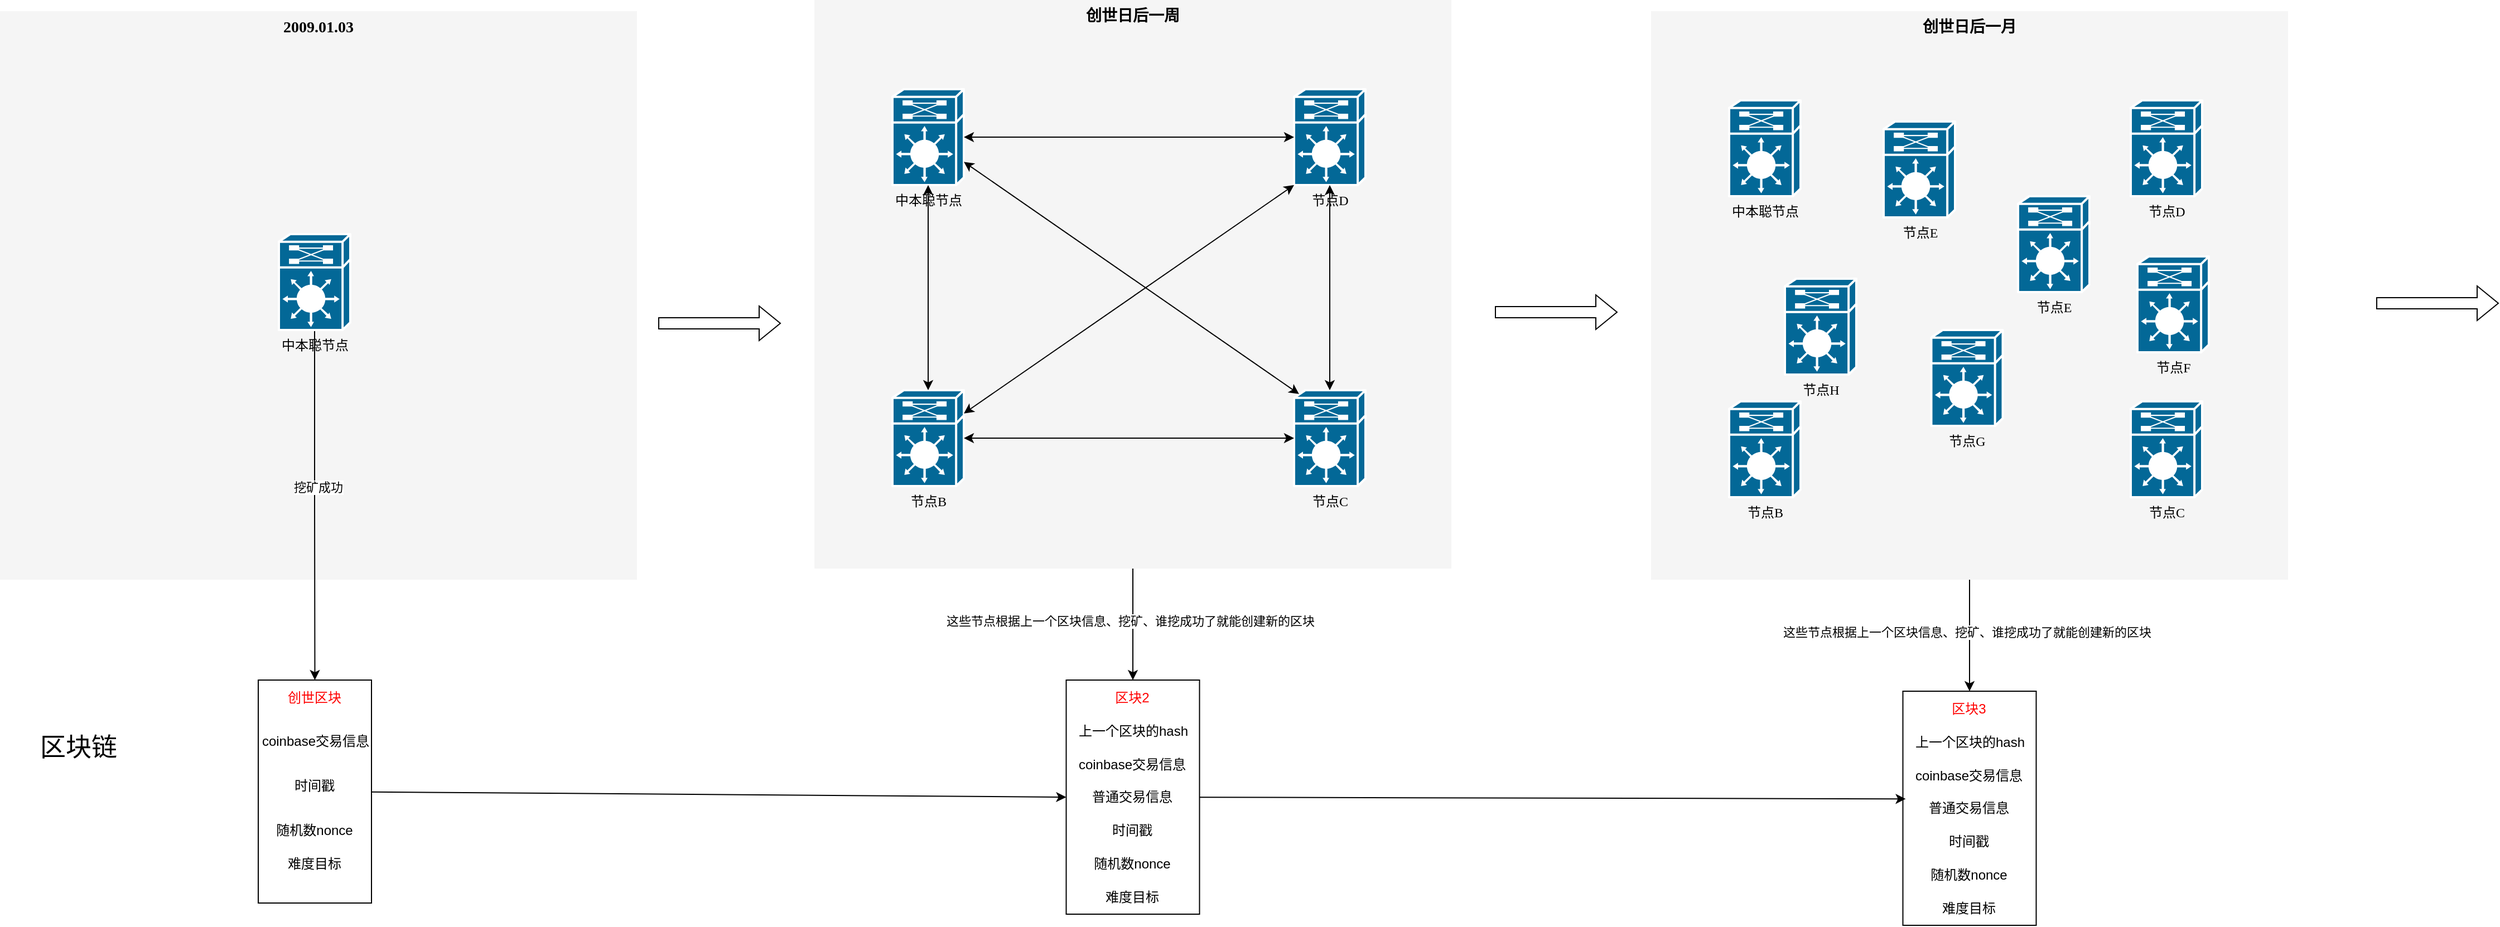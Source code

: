 <mxfile version="24.8.4">
  <diagram name="Page-1" id="c37626ed-c26b-45fb-9056-f9ebc6bb27b6">
    <mxGraphModel dx="2868" dy="1570" grid="1" gridSize="10" guides="1" tooltips="1" connect="1" arrows="1" fold="1" page="1" pageScale="1" pageWidth="1100" pageHeight="850" background="none" math="0" shadow="0">
      <root>
        <mxCell id="0" />
        <mxCell id="1" parent="0" />
        <mxCell id="1c7a67bf8fd3230f-83" value="2009.01.03" style="whiteSpace=wrap;html=1;rounded=0;shadow=0;comic=0;strokeWidth=1;fontFamily=Verdana;fontSize=14;fillColor=#f5f5f5;strokeColor=none;verticalAlign=top;fontStyle=1" parent="1" vertex="1">
          <mxGeometry x="220" y="240" width="571" height="510" as="geometry" />
        </mxCell>
        <mxCell id="4yXEthaCVY4qFXwyMhSS-3" style="edgeStyle=orthogonalEdgeStyle;rounded=0;orthogonalLoop=1;jettySize=auto;html=1;entryX=0.5;entryY=0;entryDx=0;entryDy=0;" edge="1" parent="1" source="1c7a67bf8fd3230f-5" target="4yXEthaCVY4qFXwyMhSS-1">
          <mxGeometry relative="1" as="geometry" />
        </mxCell>
        <mxCell id="4yXEthaCVY4qFXwyMhSS-4" value="挖矿成功" style="edgeLabel;html=1;align=center;verticalAlign=middle;resizable=0;points=[];" vertex="1" connectable="0" parent="4yXEthaCVY4qFXwyMhSS-3">
          <mxGeometry x="-0.1" y="3" relative="1" as="geometry">
            <mxPoint y="-1" as="offset" />
          </mxGeometry>
        </mxCell>
        <mxCell id="1c7a67bf8fd3230f-5" value="中本聪节点" style="shape=mxgraph.cisco.misc.route_switch_processor;html=1;dashed=0;fillColor=#036897;strokeColor=#ffffff;strokeWidth=2;verticalLabelPosition=bottom;verticalAlign=top;rounded=0;shadow=0;comic=0;fontFamily=Verdana;fontSize=12;" parent="1" vertex="1">
          <mxGeometry x="470" y="440" width="64" height="86" as="geometry" />
        </mxCell>
        <mxCell id="4yXEthaCVY4qFXwyMhSS-39" style="edgeStyle=none;rounded=0;orthogonalLoop=1;jettySize=auto;html=1;entryX=0;entryY=0.5;entryDx=0;entryDy=0;" edge="1" parent="1" source="4yXEthaCVY4qFXwyMhSS-1" target="4yXEthaCVY4qFXwyMhSS-31">
          <mxGeometry relative="1" as="geometry" />
        </mxCell>
        <mxCell id="4yXEthaCVY4qFXwyMhSS-1" value="&lt;br&gt;&lt;div&gt;&lt;br&gt;&lt;/div&gt;&lt;div&gt;&lt;br&gt;&lt;/div&gt;&lt;div&gt;&lt;br&gt;&lt;/div&gt;&lt;div&gt;&lt;br&gt;&lt;/div&gt;&lt;div&gt;&lt;br&gt;&lt;/div&gt;&lt;div&gt;&lt;br&gt;&lt;/div&gt;&lt;div&gt;&lt;br&gt;&lt;/div&gt;&lt;div&gt;&lt;br&gt;&lt;/div&gt;" style="rounded=0;whiteSpace=wrap;html=1;" vertex="1" parent="1">
          <mxGeometry x="451.5" y="840" width="101.5" height="200" as="geometry" />
        </mxCell>
        <mxCell id="4yXEthaCVY4qFXwyMhSS-2" value="区块链" style="text;html=1;align=center;verticalAlign=middle;resizable=0;points=[];autosize=1;strokeColor=none;fillColor=none;fontSize=23;" vertex="1" parent="1">
          <mxGeometry x="245" y="880" width="90" height="40" as="geometry" />
        </mxCell>
        <mxCell id="4yXEthaCVY4qFXwyMhSS-23" style="edgeStyle=none;rounded=0;orthogonalLoop=1;jettySize=auto;html=1;" edge="1" parent="1" source="4yXEthaCVY4qFXwyMhSS-5">
          <mxGeometry relative="1" as="geometry">
            <mxPoint x="1235.5" y="840.0" as="targetPoint" />
          </mxGeometry>
        </mxCell>
        <mxCell id="4yXEthaCVY4qFXwyMhSS-24" value="这些节点根据上一个区块信息、挖矿、谁挖成功了就能创建新的区块" style="edgeLabel;html=1;align=center;verticalAlign=middle;resizable=0;points=[];" vertex="1" connectable="0" parent="4yXEthaCVY4qFXwyMhSS-23">
          <mxGeometry x="-0.068" y="-2" relative="1" as="geometry">
            <mxPoint x="-1" as="offset" />
          </mxGeometry>
        </mxCell>
        <mxCell id="4yXEthaCVY4qFXwyMhSS-5" value="创世日后一周" style="whiteSpace=wrap;html=1;rounded=0;shadow=0;comic=0;strokeWidth=1;fontFamily=Verdana;fontSize=14;fillColor=#f5f5f5;strokeColor=none;verticalAlign=top;fontStyle=1" vertex="1" parent="1">
          <mxGeometry x="950" y="230" width="571" height="510" as="geometry" />
        </mxCell>
        <mxCell id="4yXEthaCVY4qFXwyMhSS-8" value="节点D" style="shape=mxgraph.cisco.misc.route_switch_processor;html=1;dashed=0;fillColor=#036897;strokeColor=#ffffff;strokeWidth=2;verticalLabelPosition=bottom;verticalAlign=top;rounded=0;shadow=0;comic=0;fontFamily=Verdana;fontSize=12;" vertex="1" parent="1">
          <mxGeometry x="1380" y="310" width="64" height="86" as="geometry" />
        </mxCell>
        <mxCell id="4yXEthaCVY4qFXwyMhSS-9" value="节点C" style="shape=mxgraph.cisco.misc.route_switch_processor;html=1;dashed=0;fillColor=#036897;strokeColor=#ffffff;strokeWidth=2;verticalLabelPosition=bottom;verticalAlign=top;rounded=0;shadow=0;comic=0;fontFamily=Verdana;fontSize=12;" vertex="1" parent="1">
          <mxGeometry x="1380" y="580" width="64" height="86" as="geometry" />
        </mxCell>
        <mxCell id="4yXEthaCVY4qFXwyMhSS-10" value="中本聪节点" style="shape=mxgraph.cisco.misc.route_switch_processor;html=1;dashed=0;fillColor=#036897;strokeColor=#ffffff;strokeWidth=2;verticalLabelPosition=bottom;verticalAlign=top;rounded=0;shadow=0;comic=0;fontFamily=Verdana;fontSize=12;" vertex="1" parent="1">
          <mxGeometry x="1020" y="310" width="64" height="86" as="geometry" />
        </mxCell>
        <mxCell id="4yXEthaCVY4qFXwyMhSS-11" value="节点B" style="shape=mxgraph.cisco.misc.route_switch_processor;html=1;dashed=0;fillColor=#036897;strokeColor=#ffffff;strokeWidth=2;verticalLabelPosition=bottom;verticalAlign=top;rounded=0;shadow=0;comic=0;fontFamily=Verdana;fontSize=12;" vertex="1" parent="1">
          <mxGeometry x="1020" y="580" width="64" height="86" as="geometry" />
        </mxCell>
        <mxCell id="4yXEthaCVY4qFXwyMhSS-15" style="rounded=0;orthogonalLoop=1;jettySize=auto;html=1;entryX=0.5;entryY=1;entryDx=0;entryDy=0;entryPerimeter=0;startArrow=classic;startFill=1;exitX=0.5;exitY=0;exitDx=0;exitDy=0;exitPerimeter=0;" edge="1" parent="1" source="4yXEthaCVY4qFXwyMhSS-11" target="4yXEthaCVY4qFXwyMhSS-10">
          <mxGeometry relative="1" as="geometry">
            <mxPoint x="1200" y="458" as="sourcePoint" />
            <mxPoint x="1094" y="393" as="targetPoint" />
            <Array as="points" />
          </mxGeometry>
        </mxCell>
        <mxCell id="4yXEthaCVY4qFXwyMhSS-16" style="rounded=0;orthogonalLoop=1;jettySize=auto;html=1;entryX=0;entryY=0.5;entryDx=0;entryDy=0;entryPerimeter=0;startArrow=classic;startFill=1;" edge="1" parent="1" source="4yXEthaCVY4qFXwyMhSS-11" target="4yXEthaCVY4qFXwyMhSS-9">
          <mxGeometry relative="1" as="geometry" />
        </mxCell>
        <mxCell id="4yXEthaCVY4qFXwyMhSS-17" style="edgeStyle=none;rounded=0;orthogonalLoop=1;jettySize=auto;html=1;entryX=0.5;entryY=0;entryDx=0;entryDy=0;entryPerimeter=0;startArrow=classic;startFill=1;" edge="1" parent="1" source="4yXEthaCVY4qFXwyMhSS-8" target="4yXEthaCVY4qFXwyMhSS-9">
          <mxGeometry relative="1" as="geometry" />
        </mxCell>
        <mxCell id="4yXEthaCVY4qFXwyMhSS-18" style="edgeStyle=none;rounded=0;orthogonalLoop=1;jettySize=auto;html=1;entryX=1;entryY=0.5;entryDx=0;entryDy=0;entryPerimeter=0;startArrow=classic;startFill=1;" edge="1" parent="1" source="4yXEthaCVY4qFXwyMhSS-8" target="4yXEthaCVY4qFXwyMhSS-10">
          <mxGeometry relative="1" as="geometry" />
        </mxCell>
        <mxCell id="4yXEthaCVY4qFXwyMhSS-19" style="edgeStyle=none;rounded=0;orthogonalLoop=1;jettySize=auto;html=1;entryX=0.07;entryY=0.04;entryDx=0;entryDy=0;entryPerimeter=0;startArrow=classic;startFill=1;" edge="1" parent="1" source="4yXEthaCVY4qFXwyMhSS-10" target="4yXEthaCVY4qFXwyMhSS-9">
          <mxGeometry relative="1" as="geometry" />
        </mxCell>
        <mxCell id="4yXEthaCVY4qFXwyMhSS-20" style="edgeStyle=none;rounded=0;orthogonalLoop=1;jettySize=auto;html=1;entryX=0;entryY=1;entryDx=0;entryDy=0;entryPerimeter=0;startArrow=classic;startFill=1;" edge="1" parent="1" source="4yXEthaCVY4qFXwyMhSS-11" target="4yXEthaCVY4qFXwyMhSS-8">
          <mxGeometry relative="1" as="geometry" />
        </mxCell>
        <mxCell id="4yXEthaCVY4qFXwyMhSS-25" value="coinbase交易信息" style="text;html=1;align=center;verticalAlign=middle;whiteSpace=wrap;rounded=0;" vertex="1" parent="1">
          <mxGeometry x="451.5" y="880" width="102" height="30" as="geometry" />
        </mxCell>
        <mxCell id="4yXEthaCVY4qFXwyMhSS-27" value="创世区块" style="text;html=1;align=center;verticalAlign=middle;whiteSpace=wrap;rounded=0;fontColor=#FF0000;" vertex="1" parent="1">
          <mxGeometry x="472.25" y="841" width="60" height="30" as="geometry" />
        </mxCell>
        <mxCell id="4yXEthaCVY4qFXwyMhSS-28" value="时间戳" style="text;html=1;align=center;verticalAlign=middle;whiteSpace=wrap;rounded=0;" vertex="1" parent="1">
          <mxGeometry x="458.25" y="920" width="88" height="30" as="geometry" />
        </mxCell>
        <mxCell id="4yXEthaCVY4qFXwyMhSS-29" value="随机数nonce" style="text;html=1;align=center;verticalAlign=middle;whiteSpace=wrap;rounded=0;" vertex="1" parent="1">
          <mxGeometry x="458.25" y="960" width="88" height="30" as="geometry" />
        </mxCell>
        <mxCell id="4yXEthaCVY4qFXwyMhSS-30" value="难度目标" style="text;html=1;align=center;verticalAlign=middle;whiteSpace=wrap;rounded=0;" vertex="1" parent="1">
          <mxGeometry x="458" y="990" width="88" height="30" as="geometry" />
        </mxCell>
        <mxCell id="4yXEthaCVY4qFXwyMhSS-31" value="&lt;br&gt;&lt;div&gt;&lt;br&gt;&lt;/div&gt;&lt;div&gt;&lt;br&gt;&lt;/div&gt;&lt;div&gt;&lt;br&gt;&lt;/div&gt;&lt;div&gt;&lt;br&gt;&lt;/div&gt;&lt;div&gt;&lt;br&gt;&lt;/div&gt;&lt;div&gt;&lt;br&gt;&lt;/div&gt;&lt;div&gt;&lt;br&gt;&lt;/div&gt;&lt;div&gt;&lt;br&gt;&lt;/div&gt;" style="rounded=0;whiteSpace=wrap;html=1;" vertex="1" parent="1">
          <mxGeometry x="1175.75" y="840" width="119.5" height="210" as="geometry" />
        </mxCell>
        <mxCell id="4yXEthaCVY4qFXwyMhSS-32" value="coinbase交易信息" style="text;html=1;align=center;verticalAlign=middle;whiteSpace=wrap;rounded=0;" vertex="1" parent="1">
          <mxGeometry x="1184" y="901" width="102" height="30" as="geometry" />
        </mxCell>
        <mxCell id="4yXEthaCVY4qFXwyMhSS-33" value="区块2" style="text;html=1;align=center;verticalAlign=middle;whiteSpace=wrap;rounded=0;fontColor=#FF0000;" vertex="1" parent="1">
          <mxGeometry x="1205.25" y="841" width="60" height="30" as="geometry" />
        </mxCell>
        <mxCell id="4yXEthaCVY4qFXwyMhSS-34" value="时间戳" style="text;html=1;align=center;verticalAlign=middle;whiteSpace=wrap;rounded=0;" vertex="1" parent="1">
          <mxGeometry x="1191.25" y="960" width="88" height="30" as="geometry" />
        </mxCell>
        <mxCell id="4yXEthaCVY4qFXwyMhSS-35" value="随机数nonce" style="text;html=1;align=center;verticalAlign=middle;whiteSpace=wrap;rounded=0;" vertex="1" parent="1">
          <mxGeometry x="1191.25" y="990" width="88" height="30" as="geometry" />
        </mxCell>
        <mxCell id="4yXEthaCVY4qFXwyMhSS-36" value="难度目标" style="text;html=1;align=center;verticalAlign=middle;whiteSpace=wrap;rounded=0;" vertex="1" parent="1">
          <mxGeometry x="1191" y="1020" width="88" height="30" as="geometry" />
        </mxCell>
        <mxCell id="4yXEthaCVY4qFXwyMhSS-37" value="上一个区块的hash" style="text;html=1;align=center;verticalAlign=middle;whiteSpace=wrap;rounded=0;" vertex="1" parent="1">
          <mxGeometry x="1184.5" y="871" width="102" height="30" as="geometry" />
        </mxCell>
        <mxCell id="4yXEthaCVY4qFXwyMhSS-38" value="普通交易信息" style="text;html=1;align=center;verticalAlign=middle;whiteSpace=wrap;rounded=0;" vertex="1" parent="1">
          <mxGeometry x="1184" y="930" width="102" height="30" as="geometry" />
        </mxCell>
        <mxCell id="4yXEthaCVY4qFXwyMhSS-40" style="edgeStyle=none;rounded=0;orthogonalLoop=1;jettySize=auto;html=1;" edge="1" parent="1" source="4yXEthaCVY4qFXwyMhSS-42">
          <mxGeometry relative="1" as="geometry">
            <mxPoint x="1985.5" y="850.0" as="targetPoint" />
          </mxGeometry>
        </mxCell>
        <mxCell id="4yXEthaCVY4qFXwyMhSS-41" value="这些节点根据上一个区块信息、挖矿、谁挖成功了就能创建新的区块" style="edgeLabel;html=1;align=center;verticalAlign=middle;resizable=0;points=[];" vertex="1" connectable="0" parent="4yXEthaCVY4qFXwyMhSS-40">
          <mxGeometry x="-0.068" y="-2" relative="1" as="geometry">
            <mxPoint x="-1" as="offset" />
          </mxGeometry>
        </mxCell>
        <mxCell id="4yXEthaCVY4qFXwyMhSS-42" value="创世日后一月" style="whiteSpace=wrap;html=1;rounded=0;shadow=0;comic=0;strokeWidth=1;fontFamily=Verdana;fontSize=14;fillColor=#f5f5f5;strokeColor=none;verticalAlign=top;fontStyle=1" vertex="1" parent="1">
          <mxGeometry x="1700" y="240" width="571" height="510" as="geometry" />
        </mxCell>
        <mxCell id="4yXEthaCVY4qFXwyMhSS-43" value="节点D" style="shape=mxgraph.cisco.misc.route_switch_processor;html=1;dashed=0;fillColor=#036897;strokeColor=#ffffff;strokeWidth=2;verticalLabelPosition=bottom;verticalAlign=top;rounded=0;shadow=0;comic=0;fontFamily=Verdana;fontSize=12;" vertex="1" parent="1">
          <mxGeometry x="2130" y="320" width="64" height="86" as="geometry" />
        </mxCell>
        <mxCell id="4yXEthaCVY4qFXwyMhSS-44" value="节点C" style="shape=mxgraph.cisco.misc.route_switch_processor;html=1;dashed=0;fillColor=#036897;strokeColor=#ffffff;strokeWidth=2;verticalLabelPosition=bottom;verticalAlign=top;rounded=0;shadow=0;comic=0;fontFamily=Verdana;fontSize=12;" vertex="1" parent="1">
          <mxGeometry x="2130" y="590" width="64" height="86" as="geometry" />
        </mxCell>
        <mxCell id="4yXEthaCVY4qFXwyMhSS-45" value="中本聪节点" style="shape=mxgraph.cisco.misc.route_switch_processor;html=1;dashed=0;fillColor=#036897;strokeColor=#ffffff;strokeWidth=2;verticalLabelPosition=bottom;verticalAlign=top;rounded=0;shadow=0;comic=0;fontFamily=Verdana;fontSize=12;" vertex="1" parent="1">
          <mxGeometry x="1770" y="320" width="64" height="86" as="geometry" />
        </mxCell>
        <mxCell id="4yXEthaCVY4qFXwyMhSS-46" value="节点B" style="shape=mxgraph.cisco.misc.route_switch_processor;html=1;dashed=0;fillColor=#036897;strokeColor=#ffffff;strokeWidth=2;verticalLabelPosition=bottom;verticalAlign=top;rounded=0;shadow=0;comic=0;fontFamily=Verdana;fontSize=12;" vertex="1" parent="1">
          <mxGeometry x="1770" y="590" width="64" height="86" as="geometry" />
        </mxCell>
        <mxCell id="4yXEthaCVY4qFXwyMhSS-53" value="&lt;br&gt;&lt;div&gt;&lt;br&gt;&lt;/div&gt;&lt;div&gt;&lt;br&gt;&lt;/div&gt;&lt;div&gt;&lt;br&gt;&lt;/div&gt;&lt;div&gt;&lt;br&gt;&lt;/div&gt;&lt;div&gt;&lt;br&gt;&lt;/div&gt;&lt;div&gt;&lt;br&gt;&lt;/div&gt;&lt;div&gt;&lt;br&gt;&lt;/div&gt;&lt;div&gt;&lt;br&gt;&lt;/div&gt;" style="rounded=0;whiteSpace=wrap;html=1;" vertex="1" parent="1">
          <mxGeometry x="1925.75" y="850" width="119.5" height="210" as="geometry" />
        </mxCell>
        <mxCell id="4yXEthaCVY4qFXwyMhSS-54" value="coinbase交易信息" style="text;html=1;align=center;verticalAlign=middle;whiteSpace=wrap;rounded=0;" vertex="1" parent="1">
          <mxGeometry x="1934" y="911" width="102" height="30" as="geometry" />
        </mxCell>
        <mxCell id="4yXEthaCVY4qFXwyMhSS-55" value="区块3" style="text;html=1;align=center;verticalAlign=middle;whiteSpace=wrap;rounded=0;fontColor=#FF0000;" vertex="1" parent="1">
          <mxGeometry x="1955.25" y="851" width="60" height="30" as="geometry" />
        </mxCell>
        <mxCell id="4yXEthaCVY4qFXwyMhSS-56" value="时间戳" style="text;html=1;align=center;verticalAlign=middle;whiteSpace=wrap;rounded=0;" vertex="1" parent="1">
          <mxGeometry x="1941.25" y="970" width="88" height="30" as="geometry" />
        </mxCell>
        <mxCell id="4yXEthaCVY4qFXwyMhSS-57" value="随机数nonce" style="text;html=1;align=center;verticalAlign=middle;whiteSpace=wrap;rounded=0;" vertex="1" parent="1">
          <mxGeometry x="1941.25" y="1000" width="88" height="30" as="geometry" />
        </mxCell>
        <mxCell id="4yXEthaCVY4qFXwyMhSS-58" value="难度目标" style="text;html=1;align=center;verticalAlign=middle;whiteSpace=wrap;rounded=0;" vertex="1" parent="1">
          <mxGeometry x="1941" y="1030" width="88" height="30" as="geometry" />
        </mxCell>
        <mxCell id="4yXEthaCVY4qFXwyMhSS-59" value="上一个区块的hash" style="text;html=1;align=center;verticalAlign=middle;whiteSpace=wrap;rounded=0;" vertex="1" parent="1">
          <mxGeometry x="1934.5" y="881" width="102" height="30" as="geometry" />
        </mxCell>
        <mxCell id="4yXEthaCVY4qFXwyMhSS-60" value="普通交易信息" style="text;html=1;align=center;verticalAlign=middle;whiteSpace=wrap;rounded=0;" vertex="1" parent="1">
          <mxGeometry x="1934" y="940" width="102" height="30" as="geometry" />
        </mxCell>
        <mxCell id="4yXEthaCVY4qFXwyMhSS-61" value="节点E" style="shape=mxgraph.cisco.misc.route_switch_processor;html=1;dashed=0;fillColor=#036897;strokeColor=#ffffff;strokeWidth=2;verticalLabelPosition=bottom;verticalAlign=top;rounded=0;shadow=0;comic=0;fontFamily=Verdana;fontSize=12;" vertex="1" parent="1">
          <mxGeometry x="1908.5" y="339" width="64" height="86" as="geometry" />
        </mxCell>
        <mxCell id="4yXEthaCVY4qFXwyMhSS-62" value="节点E" style="shape=mxgraph.cisco.misc.route_switch_processor;html=1;dashed=0;fillColor=#036897;strokeColor=#ffffff;strokeWidth=2;verticalLabelPosition=bottom;verticalAlign=top;rounded=0;shadow=0;comic=0;fontFamily=Verdana;fontSize=12;" vertex="1" parent="1">
          <mxGeometry x="2029" y="406" width="64" height="86" as="geometry" />
        </mxCell>
        <mxCell id="4yXEthaCVY4qFXwyMhSS-63" value="节点H" style="shape=mxgraph.cisco.misc.route_switch_processor;html=1;dashed=0;fillColor=#036897;strokeColor=#ffffff;strokeWidth=2;verticalLabelPosition=bottom;verticalAlign=top;rounded=0;shadow=0;comic=0;fontFamily=Verdana;fontSize=12;" vertex="1" parent="1">
          <mxGeometry x="1820" y="480" width="64" height="86" as="geometry" />
        </mxCell>
        <mxCell id="4yXEthaCVY4qFXwyMhSS-64" value="节点G" style="shape=mxgraph.cisco.misc.route_switch_processor;html=1;dashed=0;fillColor=#036897;strokeColor=#ffffff;strokeWidth=2;verticalLabelPosition=bottom;verticalAlign=top;rounded=0;shadow=0;comic=0;fontFamily=Verdana;fontSize=12;" vertex="1" parent="1">
          <mxGeometry x="1951.25" y="526" width="64" height="86" as="geometry" />
        </mxCell>
        <mxCell id="4yXEthaCVY4qFXwyMhSS-65" value="节点F" style="shape=mxgraph.cisco.misc.route_switch_processor;html=1;dashed=0;fillColor=#036897;strokeColor=#ffffff;strokeWidth=2;verticalLabelPosition=bottom;verticalAlign=top;rounded=0;shadow=0;comic=0;fontFamily=Verdana;fontSize=12;" vertex="1" parent="1">
          <mxGeometry x="2136" y="460" width="64" height="86" as="geometry" />
        </mxCell>
        <mxCell id="4yXEthaCVY4qFXwyMhSS-67" style="edgeStyle=none;rounded=0;orthogonalLoop=1;jettySize=auto;html=1;entryX=0.021;entryY=0.46;entryDx=0;entryDy=0;entryPerimeter=0;" edge="1" parent="1" source="4yXEthaCVY4qFXwyMhSS-31" target="4yXEthaCVY4qFXwyMhSS-53">
          <mxGeometry relative="1" as="geometry" />
        </mxCell>
        <mxCell id="4yXEthaCVY4qFXwyMhSS-69" value="" style="shape=flexArrow;endArrow=classic;html=1;rounded=0;" edge="1" parent="1">
          <mxGeometry width="50" height="50" relative="1" as="geometry">
            <mxPoint x="810" y="520" as="sourcePoint" />
            <mxPoint x="920" y="520" as="targetPoint" />
          </mxGeometry>
        </mxCell>
        <mxCell id="4yXEthaCVY4qFXwyMhSS-70" value="" style="shape=flexArrow;endArrow=classic;html=1;rounded=0;" edge="1" parent="1">
          <mxGeometry width="50" height="50" relative="1" as="geometry">
            <mxPoint x="1560" y="510" as="sourcePoint" />
            <mxPoint x="1670" y="510" as="targetPoint" />
          </mxGeometry>
        </mxCell>
        <mxCell id="4yXEthaCVY4qFXwyMhSS-71" value="" style="shape=flexArrow;endArrow=classic;html=1;rounded=0;" edge="1" parent="1">
          <mxGeometry width="50" height="50" relative="1" as="geometry">
            <mxPoint x="2350" y="502" as="sourcePoint" />
            <mxPoint x="2460" y="502" as="targetPoint" />
          </mxGeometry>
        </mxCell>
      </root>
    </mxGraphModel>
  </diagram>
</mxfile>
